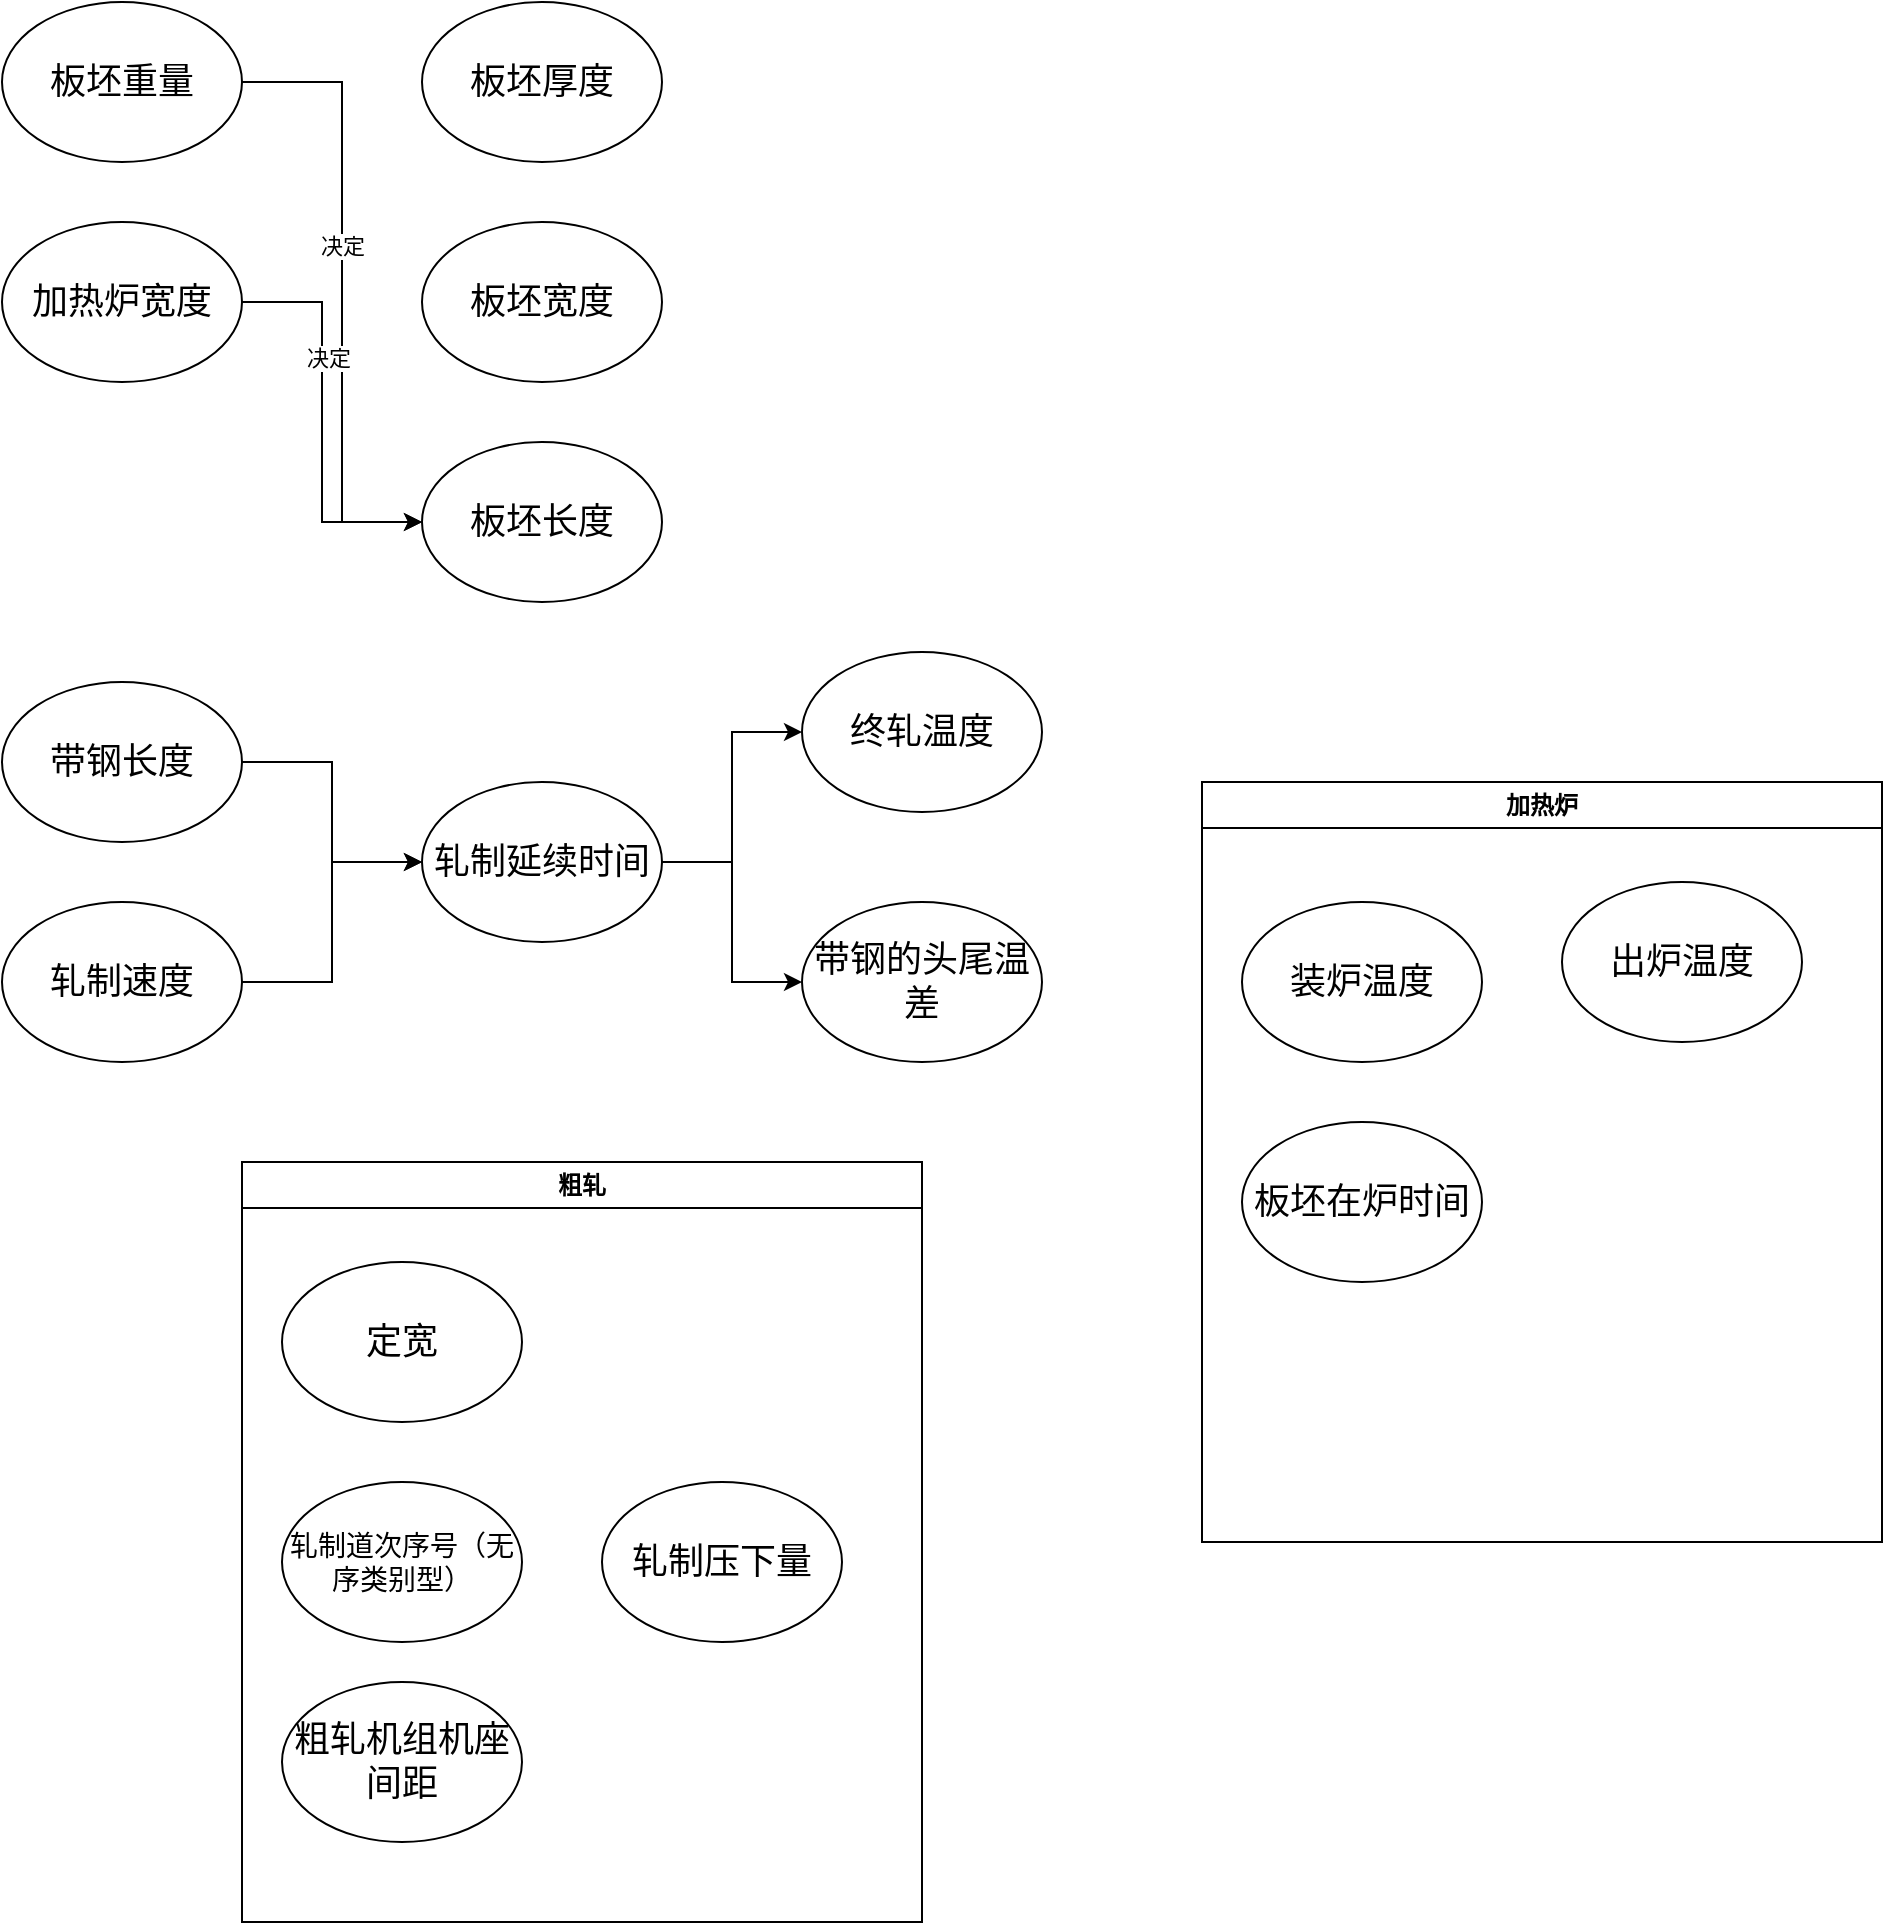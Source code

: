 <mxfile version="21.5.2" type="github">
  <diagram name="Page-1" id="42789a77-a242-8287-6e28-9cd8cfd52e62">
    <mxGraphModel dx="1050" dy="549" grid="1" gridSize="10" guides="1" tooltips="1" connect="1" arrows="1" fold="1" page="1" pageScale="1" pageWidth="1100" pageHeight="850" background="none" math="0" shadow="0">
      <root>
        <mxCell id="0" />
        <mxCell id="1" parent="0" />
        <mxCell id="tU_RkVk5_5bCf6Fj4NFK-24" style="edgeStyle=orthogonalEdgeStyle;rounded=0;orthogonalLoop=1;jettySize=auto;html=1;exitX=1;exitY=0.5;exitDx=0;exitDy=0;entryX=0;entryY=0.5;entryDx=0;entryDy=0;" edge="1" parent="1" source="tU_RkVk5_5bCf6Fj4NFK-1" target="tU_RkVk5_5bCf6Fj4NFK-6">
          <mxGeometry relative="1" as="geometry">
            <Array as="points">
              <mxPoint x="250" y="140" />
              <mxPoint x="250" y="360" />
            </Array>
          </mxGeometry>
        </mxCell>
        <mxCell id="tU_RkVk5_5bCf6Fj4NFK-35" value="决定" style="edgeLabel;html=1;align=center;verticalAlign=middle;resizable=0;points=[];" vertex="1" connectable="0" parent="tU_RkVk5_5bCf6Fj4NFK-24">
          <mxGeometry x="-0.15" relative="1" as="geometry">
            <mxPoint as="offset" />
          </mxGeometry>
        </mxCell>
        <mxCell id="tU_RkVk5_5bCf6Fj4NFK-1" value="&lt;font style=&quot;font-size: 18px;&quot;&gt;板坯重量&lt;/font&gt;" style="ellipse;whiteSpace=wrap;html=1;" vertex="1" parent="1">
          <mxGeometry x="80" y="100" width="120" height="80" as="geometry" />
        </mxCell>
        <mxCell id="tU_RkVk5_5bCf6Fj4NFK-25" style="edgeStyle=orthogonalEdgeStyle;rounded=0;orthogonalLoop=1;jettySize=auto;html=1;exitX=1;exitY=0.5;exitDx=0;exitDy=0;entryX=0;entryY=0.5;entryDx=0;entryDy=0;" edge="1" parent="1" source="tU_RkVk5_5bCf6Fj4NFK-2" target="tU_RkVk5_5bCf6Fj4NFK-6">
          <mxGeometry relative="1" as="geometry">
            <Array as="points">
              <mxPoint x="240" y="250" />
              <mxPoint x="240" y="360" />
            </Array>
          </mxGeometry>
        </mxCell>
        <mxCell id="tU_RkVk5_5bCf6Fj4NFK-34" value="决定" style="edgeLabel;html=1;align=center;verticalAlign=middle;resizable=0;points=[];" vertex="1" connectable="0" parent="tU_RkVk5_5bCf6Fj4NFK-25">
          <mxGeometry x="-0.322" y="3" relative="1" as="geometry">
            <mxPoint as="offset" />
          </mxGeometry>
        </mxCell>
        <mxCell id="tU_RkVk5_5bCf6Fj4NFK-2" value="&lt;span style=&quot;font-size: 18px;&quot;&gt;加热炉宽度&lt;/span&gt;" style="ellipse;whiteSpace=wrap;html=1;" vertex="1" parent="1">
          <mxGeometry x="80" y="210" width="120" height="80" as="geometry" />
        </mxCell>
        <mxCell id="tU_RkVk5_5bCf6Fj4NFK-4" value="&lt;font style=&quot;font-size: 18px;&quot;&gt;板坯厚度&lt;/font&gt;" style="ellipse;whiteSpace=wrap;html=1;" vertex="1" parent="1">
          <mxGeometry x="290" y="100" width="120" height="80" as="geometry" />
        </mxCell>
        <mxCell id="tU_RkVk5_5bCf6Fj4NFK-5" value="&lt;font style=&quot;font-size: 18px;&quot;&gt;板坯宽度&lt;/font&gt;" style="ellipse;whiteSpace=wrap;html=1;" vertex="1" parent="1">
          <mxGeometry x="290" y="210" width="120" height="80" as="geometry" />
        </mxCell>
        <mxCell id="tU_RkVk5_5bCf6Fj4NFK-6" value="&lt;font style=&quot;font-size: 18px;&quot;&gt;板坯长度&lt;/font&gt;" style="ellipse;whiteSpace=wrap;html=1;" vertex="1" parent="1">
          <mxGeometry x="290" y="320" width="120" height="80" as="geometry" />
        </mxCell>
        <mxCell id="tU_RkVk5_5bCf6Fj4NFK-20" style="edgeStyle=orthogonalEdgeStyle;rounded=0;orthogonalLoop=1;jettySize=auto;html=1;exitX=1;exitY=0.5;exitDx=0;exitDy=0;entryX=0;entryY=0.5;entryDx=0;entryDy=0;" edge="1" parent="1" source="tU_RkVk5_5bCf6Fj4NFK-8" target="tU_RkVk5_5bCf6Fj4NFK-10">
          <mxGeometry relative="1" as="geometry" />
        </mxCell>
        <mxCell id="tU_RkVk5_5bCf6Fj4NFK-8" value="&lt;span style=&quot;font-size: 18px;&quot;&gt;带钢长度&lt;/span&gt;" style="ellipse;whiteSpace=wrap;html=1;" vertex="1" parent="1">
          <mxGeometry x="80" y="440" width="120" height="80" as="geometry" />
        </mxCell>
        <mxCell id="tU_RkVk5_5bCf6Fj4NFK-21" style="edgeStyle=orthogonalEdgeStyle;rounded=0;orthogonalLoop=1;jettySize=auto;html=1;exitX=1;exitY=0.5;exitDx=0;exitDy=0;entryX=0;entryY=0.5;entryDx=0;entryDy=0;" edge="1" parent="1" source="tU_RkVk5_5bCf6Fj4NFK-9" target="tU_RkVk5_5bCf6Fj4NFK-10">
          <mxGeometry relative="1" as="geometry" />
        </mxCell>
        <mxCell id="tU_RkVk5_5bCf6Fj4NFK-9" value="&lt;span style=&quot;font-size: 18px;&quot;&gt;轧制速度&lt;/span&gt;" style="ellipse;whiteSpace=wrap;html=1;" vertex="1" parent="1">
          <mxGeometry x="80" y="550" width="120" height="80" as="geometry" />
        </mxCell>
        <mxCell id="tU_RkVk5_5bCf6Fj4NFK-22" style="edgeStyle=orthogonalEdgeStyle;rounded=0;orthogonalLoop=1;jettySize=auto;html=1;exitX=1;exitY=0.5;exitDx=0;exitDy=0;entryX=0;entryY=0.5;entryDx=0;entryDy=0;" edge="1" parent="1" source="tU_RkVk5_5bCf6Fj4NFK-10" target="tU_RkVk5_5bCf6Fj4NFK-12">
          <mxGeometry relative="1" as="geometry" />
        </mxCell>
        <mxCell id="tU_RkVk5_5bCf6Fj4NFK-23" style="edgeStyle=orthogonalEdgeStyle;rounded=0;orthogonalLoop=1;jettySize=auto;html=1;exitX=1;exitY=0.5;exitDx=0;exitDy=0;entryX=0;entryY=0.5;entryDx=0;entryDy=0;" edge="1" parent="1" source="tU_RkVk5_5bCf6Fj4NFK-10" target="tU_RkVk5_5bCf6Fj4NFK-11">
          <mxGeometry relative="1" as="geometry" />
        </mxCell>
        <mxCell id="tU_RkVk5_5bCf6Fj4NFK-10" value="&lt;font style=&quot;font-size: 18px;&quot;&gt;轧制延续时间&lt;/font&gt;" style="ellipse;whiteSpace=wrap;html=1;" vertex="1" parent="1">
          <mxGeometry x="290" y="490" width="120" height="80" as="geometry" />
        </mxCell>
        <mxCell id="tU_RkVk5_5bCf6Fj4NFK-11" value="&lt;font style=&quot;font-size: 18px;&quot;&gt;带钢的头尾温差&lt;/font&gt;" style="ellipse;whiteSpace=wrap;html=1;" vertex="1" parent="1">
          <mxGeometry x="480" y="550" width="120" height="80" as="geometry" />
        </mxCell>
        <mxCell id="tU_RkVk5_5bCf6Fj4NFK-12" value="&lt;font style=&quot;font-size: 18px;&quot;&gt;终轧温度&lt;/font&gt;" style="ellipse;whiteSpace=wrap;html=1;" vertex="1" parent="1">
          <mxGeometry x="480" y="425" width="120" height="80" as="geometry" />
        </mxCell>
        <mxCell id="tU_RkVk5_5bCf6Fj4NFK-19" value="加热炉" style="swimlane;whiteSpace=wrap;html=1;startSize=23;" vertex="1" parent="1">
          <mxGeometry x="680" y="490" width="340" height="380" as="geometry" />
        </mxCell>
        <mxCell id="tU_RkVk5_5bCf6Fj4NFK-13" value="&lt;font style=&quot;font-size: 18px;&quot;&gt;装炉温度&lt;/font&gt;" style="ellipse;whiteSpace=wrap;html=1;" vertex="1" parent="tU_RkVk5_5bCf6Fj4NFK-19">
          <mxGeometry x="20" y="60" width="120" height="80" as="geometry" />
        </mxCell>
        <mxCell id="tU_RkVk5_5bCf6Fj4NFK-26" value="&lt;font style=&quot;font-size: 18px;&quot;&gt;出炉温度&lt;/font&gt;" style="ellipse;whiteSpace=wrap;html=1;" vertex="1" parent="tU_RkVk5_5bCf6Fj4NFK-19">
          <mxGeometry x="180" y="50" width="120" height="80" as="geometry" />
        </mxCell>
        <mxCell id="tU_RkVk5_5bCf6Fj4NFK-27" value="&lt;font style=&quot;font-size: 18px;&quot;&gt;板坯在炉时间&lt;/font&gt;" style="ellipse;whiteSpace=wrap;html=1;" vertex="1" parent="tU_RkVk5_5bCf6Fj4NFK-19">
          <mxGeometry x="20" y="170" width="120" height="80" as="geometry" />
        </mxCell>
        <mxCell id="tU_RkVk5_5bCf6Fj4NFK-28" value="粗轧" style="swimlane;whiteSpace=wrap;html=1;startSize=23;" vertex="1" parent="1">
          <mxGeometry x="200" y="680" width="340" height="380" as="geometry" />
        </mxCell>
        <mxCell id="tU_RkVk5_5bCf6Fj4NFK-29" value="&lt;font style=&quot;font-size: 18px;&quot;&gt;定宽&lt;/font&gt;" style="ellipse;whiteSpace=wrap;html=1;" vertex="1" parent="tU_RkVk5_5bCf6Fj4NFK-28">
          <mxGeometry x="20" y="50" width="120" height="80" as="geometry" />
        </mxCell>
        <mxCell id="tU_RkVk5_5bCf6Fj4NFK-32" value="&lt;font style=&quot;font-size: 14px;&quot;&gt;轧制道次序号（无序类别型）&lt;/font&gt;" style="ellipse;whiteSpace=wrap;html=1;" vertex="1" parent="tU_RkVk5_5bCf6Fj4NFK-28">
          <mxGeometry x="20" y="160" width="120" height="80" as="geometry" />
        </mxCell>
        <mxCell id="tU_RkVk5_5bCf6Fj4NFK-33" value="&lt;font style=&quot;font-size: 18px;&quot;&gt;轧制压下量&lt;/font&gt;" style="ellipse;whiteSpace=wrap;html=1;" vertex="1" parent="tU_RkVk5_5bCf6Fj4NFK-28">
          <mxGeometry x="180" y="160" width="120" height="80" as="geometry" />
        </mxCell>
        <mxCell id="tU_RkVk5_5bCf6Fj4NFK-41" value="&lt;font style=&quot;font-size: 18px;&quot;&gt;粗轧机组机座间距&lt;/font&gt;" style="ellipse;whiteSpace=wrap;html=1;" vertex="1" parent="tU_RkVk5_5bCf6Fj4NFK-28">
          <mxGeometry x="20" y="260" width="120" height="80" as="geometry" />
        </mxCell>
      </root>
    </mxGraphModel>
  </diagram>
</mxfile>
